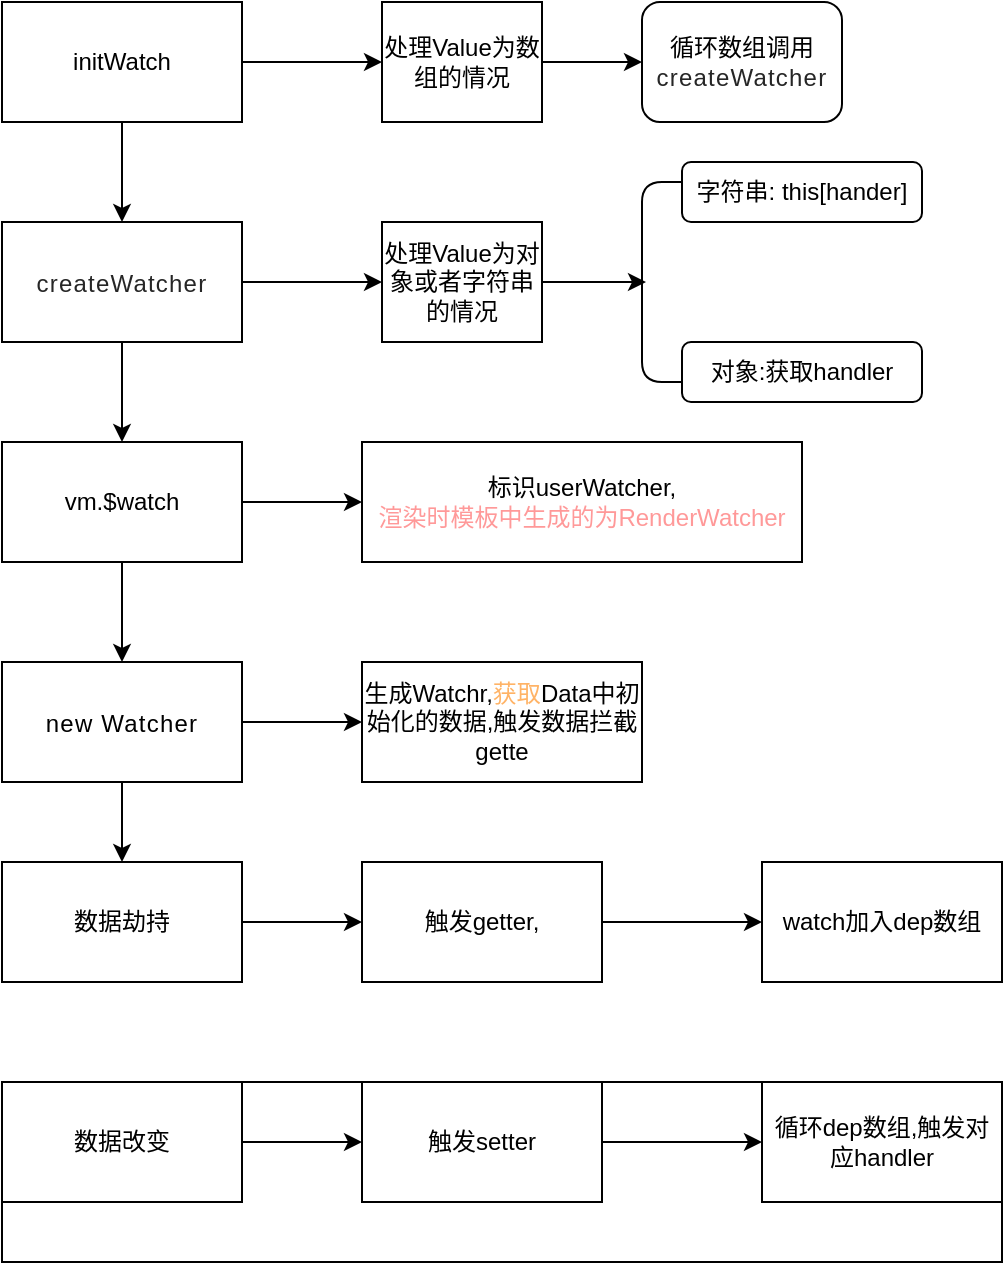 <mxfile version="12.4.3" type="github" pages="1"><diagram id="_0e3uijN8-naHrZPgWnH" name="Page-1"><mxGraphModel dx="942" dy="582" grid="1" gridSize="10" guides="1" tooltips="1" connect="1" arrows="1" fold="1" page="1" pageScale="1" pageWidth="827" pageHeight="1169" math="0" shadow="0"><root><mxCell id="0"/><mxCell id="1" parent="0"/><mxCell id="bqW0m22BNv3esjvsRDvy-7" value="" style="edgeStyle=orthogonalEdgeStyle;rounded=0;orthogonalLoop=1;jettySize=auto;html=1;" edge="1" parent="1" source="bqW0m22BNv3esjvsRDvy-1"><mxGeometry relative="1" as="geometry"><mxPoint x="220" y="50" as="targetPoint"/></mxGeometry></mxCell><mxCell id="bqW0m22BNv3esjvsRDvy-20" value="" style="edgeStyle=orthogonalEdgeStyle;rounded=0;orthogonalLoop=1;jettySize=auto;html=1;" edge="1" parent="1" source="bqW0m22BNv3esjvsRDvy-1" target="bqW0m22BNv3esjvsRDvy-2"><mxGeometry relative="1" as="geometry"/></mxCell><mxCell id="bqW0m22BNv3esjvsRDvy-1" value="initWatch" style="rounded=0;whiteSpace=wrap;html=1;" vertex="1" parent="1"><mxGeometry x="30" y="20" width="120" height="60" as="geometry"/></mxCell><mxCell id="bqW0m22BNv3esjvsRDvy-33" value="" style="edgeStyle=orthogonalEdgeStyle;rounded=0;orthogonalLoop=1;jettySize=auto;html=1;" edge="1" parent="1" source="bqW0m22BNv3esjvsRDvy-2" target="bqW0m22BNv3esjvsRDvy-3"><mxGeometry relative="1" as="geometry"/></mxCell><mxCell id="bqW0m22BNv3esjvsRDvy-40" value="" style="edgeStyle=orthogonalEdgeStyle;rounded=0;orthogonalLoop=1;jettySize=auto;html=1;" edge="1" parent="1" source="bqW0m22BNv3esjvsRDvy-2" target="bqW0m22BNv3esjvsRDvy-23"><mxGeometry relative="1" as="geometry"/></mxCell><mxCell id="bqW0m22BNv3esjvsRDvy-2" value="&lt;span style=&quot;color: rgb(38 , 38 , 38) ; line-height: 24px ; letter-spacing: 0.05em ; outline-style: none ; overflow-wrap: break-word ; background-color: rgb(255 , 255 , 255)&quot;&gt;&lt;font style=&quot;font-size: 12px&quot;&gt;createWatcher&lt;/font&gt;&lt;/span&gt;" style="rounded=0;whiteSpace=wrap;html=1;" vertex="1" parent="1"><mxGeometry x="30" y="130" width="120" height="60" as="geometry"/></mxCell><mxCell id="bqW0m22BNv3esjvsRDvy-35" value="" style="edgeStyle=orthogonalEdgeStyle;rounded=0;orthogonalLoop=1;jettySize=auto;html=1;" edge="1" parent="1" source="bqW0m22BNv3esjvsRDvy-3" target="bqW0m22BNv3esjvsRDvy-34"><mxGeometry relative="1" as="geometry"/></mxCell><mxCell id="bqW0m22BNv3esjvsRDvy-36" value="" style="edgeStyle=orthogonalEdgeStyle;rounded=0;orthogonalLoop=1;jettySize=auto;html=1;" edge="1" parent="1" source="bqW0m22BNv3esjvsRDvy-3" target="bqW0m22BNv3esjvsRDvy-4"><mxGeometry relative="1" as="geometry"/></mxCell><mxCell id="bqW0m22BNv3esjvsRDvy-3" value="&lt;span style=&quot;background-color: rgb(255 , 255 , 255)&quot;&gt;vm.$watch&lt;/span&gt;" style="rounded=0;whiteSpace=wrap;html=1;" vertex="1" parent="1"><mxGeometry x="30" y="240" width="120" height="60" as="geometry"/></mxCell><mxCell id="bqW0m22BNv3esjvsRDvy-38" value="" style="edgeStyle=orthogonalEdgeStyle;rounded=0;orthogonalLoop=1;jettySize=auto;html=1;" edge="1" parent="1" source="bqW0m22BNv3esjvsRDvy-4" target="bqW0m22BNv3esjvsRDvy-5"><mxGeometry relative="1" as="geometry"/></mxCell><mxCell id="bqW0m22BNv3esjvsRDvy-39" value="" style="edgeStyle=orthogonalEdgeStyle;rounded=0;orthogonalLoop=1;jettySize=auto;html=1;" edge="1" parent="1" source="bqW0m22BNv3esjvsRDvy-4" target="bqW0m22BNv3esjvsRDvy-37"><mxGeometry relative="1" as="geometry"/></mxCell><mxCell id="bqW0m22BNv3esjvsRDvy-4" value="&lt;span style=&quot;line-height: 24px ; letter-spacing: 0.05em ; outline-style: none ; overflow-wrap: break-word ; background-color: rgb(255 , 255 , 255)&quot;&gt;&lt;font style=&quot;font-size: 12px&quot;&gt;new Watcher&lt;/font&gt;&lt;/span&gt;" style="rounded=0;whiteSpace=wrap;html=1;" vertex="1" parent="1"><mxGeometry x="30" y="350" width="120" height="60" as="geometry"/></mxCell><mxCell id="bqW0m22BNv3esjvsRDvy-42" value="" style="edgeStyle=orthogonalEdgeStyle;rounded=0;orthogonalLoop=1;jettySize=auto;html=1;" edge="1" parent="1" source="bqW0m22BNv3esjvsRDvy-5" target="bqW0m22BNv3esjvsRDvy-41"><mxGeometry relative="1" as="geometry"/></mxCell><mxCell id="bqW0m22BNv3esjvsRDvy-5" value="数据劫持" style="rounded=0;whiteSpace=wrap;html=1;" vertex="1" parent="1"><mxGeometry x="30" y="450" width="120" height="60" as="geometry"/></mxCell><mxCell id="bqW0m22BNv3esjvsRDvy-44" value="" style="edgeStyle=orthogonalEdgeStyle;rounded=0;orthogonalLoop=1;jettySize=auto;html=1;" edge="1" parent="1" source="bqW0m22BNv3esjvsRDvy-41" target="bqW0m22BNv3esjvsRDvy-43"><mxGeometry relative="1" as="geometry"/></mxCell><mxCell id="bqW0m22BNv3esjvsRDvy-41" value="触发getter," style="rounded=0;whiteSpace=wrap;html=1;" vertex="1" parent="1"><mxGeometry x="210" y="450" width="120" height="60" as="geometry"/></mxCell><mxCell id="bqW0m22BNv3esjvsRDvy-43" value="watch加入dep数组" style="rounded=0;whiteSpace=wrap;html=1;" vertex="1" parent="1"><mxGeometry x="410" y="450" width="120" height="60" as="geometry"/></mxCell><mxCell id="bqW0m22BNv3esjvsRDvy-14" value="循环数组调用&lt;span style=&quot;color: rgb(38 , 38 , 38) ; letter-spacing: 0.6px ; background-color: rgb(255 , 255 , 255)&quot;&gt;createWatcher&lt;/span&gt;" style="rounded=1;whiteSpace=wrap;html=1;" vertex="1" parent="1"><mxGeometry x="350" y="20" width="100" height="60" as="geometry"/></mxCell><mxCell id="bqW0m22BNv3esjvsRDvy-22" value="" style="edgeStyle=orthogonalEdgeStyle;rounded=0;orthogonalLoop=1;jettySize=auto;html=1;" edge="1" parent="1" source="bqW0m22BNv3esjvsRDvy-21" target="bqW0m22BNv3esjvsRDvy-14"><mxGeometry relative="1" as="geometry"/></mxCell><mxCell id="bqW0m22BNv3esjvsRDvy-21" value="处理Value为数组的情况" style="rounded=0;whiteSpace=wrap;html=1;" vertex="1" parent="1"><mxGeometry x="220" y="20" width="80" height="60" as="geometry"/></mxCell><mxCell id="bqW0m22BNv3esjvsRDvy-32" style="edgeStyle=orthogonalEdgeStyle;rounded=0;orthogonalLoop=1;jettySize=auto;html=1;entryX=0.1;entryY=0.5;entryDx=0;entryDy=0;entryPerimeter=0;" edge="1" parent="1" source="bqW0m22BNv3esjvsRDvy-23" target="bqW0m22BNv3esjvsRDvy-24"><mxGeometry relative="1" as="geometry"/></mxCell><mxCell id="bqW0m22BNv3esjvsRDvy-23" value="处理Value为对象或者字符串的情况" style="rounded=0;whiteSpace=wrap;html=1;" vertex="1" parent="1"><mxGeometry x="220" y="130" width="80" height="60" as="geometry"/></mxCell><mxCell id="bqW0m22BNv3esjvsRDvy-24" value="" style="shape=curlyBracket;whiteSpace=wrap;html=1;rounded=1;size=0;" vertex="1" parent="1"><mxGeometry x="350" y="110" width="20" height="100" as="geometry"/></mxCell><mxCell id="bqW0m22BNv3esjvsRDvy-27" value="字符串: this[hander]" style="rounded=1;whiteSpace=wrap;html=1;" vertex="1" parent="1"><mxGeometry x="370" y="100" width="120" height="30" as="geometry"/></mxCell><mxCell id="bqW0m22BNv3esjvsRDvy-28" value="对象:获取handler" style="rounded=1;whiteSpace=wrap;html=1;" vertex="1" parent="1"><mxGeometry x="370" y="190" width="120" height="30" as="geometry"/></mxCell><mxCell id="bqW0m22BNv3esjvsRDvy-34" value="标识userWatcher,&lt;br&gt;&lt;font color=&quot;#ff9999&quot;&gt;渲染时模板中生成的为RenderWatcher&lt;/font&gt;" style="rounded=0;whiteSpace=wrap;html=1;" vertex="1" parent="1"><mxGeometry x="210" y="240" width="220" height="60" as="geometry"/></mxCell><mxCell id="bqW0m22BNv3esjvsRDvy-37" value="生成Watchr,&lt;font color=&quot;#ffb366&quot;&gt;获取&lt;/font&gt;Data中初始化的数据,触发数据拦截gette" style="rounded=0;whiteSpace=wrap;html=1;" vertex="1" parent="1"><mxGeometry x="210" y="350" width="140" height="60" as="geometry"/></mxCell><mxCell id="bqW0m22BNv3esjvsRDvy-47" value="" style="edgeStyle=orthogonalEdgeStyle;rounded=0;orthogonalLoop=1;jettySize=auto;html=1;comic=0;" edge="1" parent="1" source="bqW0m22BNv3esjvsRDvy-45" target="bqW0m22BNv3esjvsRDvy-46"><mxGeometry relative="1" as="geometry"/></mxCell><mxCell id="bqW0m22BNv3esjvsRDvy-45" value="数据改变" style="rounded=0;whiteSpace=wrap;html=1;comic=0;" vertex="1" parent="1"><mxGeometry x="30" y="560" width="120" height="60" as="geometry"/></mxCell><mxCell id="bqW0m22BNv3esjvsRDvy-49" value="" style="edgeStyle=orthogonalEdgeStyle;rounded=0;orthogonalLoop=1;jettySize=auto;html=1;comic=0;" edge="1" parent="1" source="bqW0m22BNv3esjvsRDvy-46" target="bqW0m22BNv3esjvsRDvy-48"><mxGeometry relative="1" as="geometry"/></mxCell><mxCell id="bqW0m22BNv3esjvsRDvy-46" value="触发setter" style="rounded=0;whiteSpace=wrap;html=1;comic=0;" vertex="1" parent="1"><mxGeometry x="210" y="560" width="120" height="60" as="geometry"/></mxCell><mxCell id="bqW0m22BNv3esjvsRDvy-48" value="循环dep数组,触发对应handler" style="rounded=0;whiteSpace=wrap;html=1;comic=0;" vertex="1" parent="1"><mxGeometry x="410" y="560" width="120" height="60" as="geometry"/></mxCell><mxCell id="bqW0m22BNv3esjvsRDvy-50" value="" style="rounded=0;whiteSpace=wrap;html=1;fillColor=none;comic=0;" vertex="1" parent="1"><mxGeometry x="30" y="560" width="500" height="90" as="geometry"/></mxCell></root></mxGraphModel></diagram></mxfile>